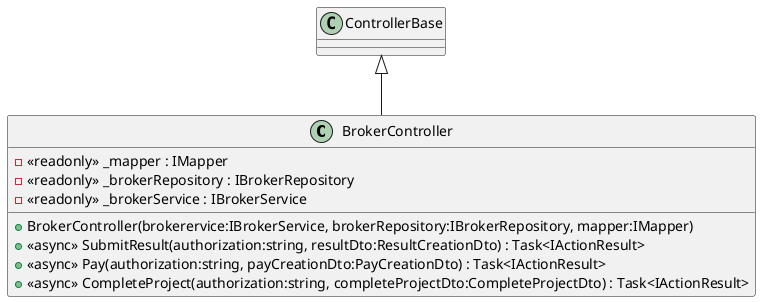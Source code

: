 @startuml
class BrokerController {
    - <<readonly>> _mapper : IMapper
    - <<readonly>> _brokerRepository : IBrokerRepository
    - <<readonly>> _brokerService : IBrokerService
    + BrokerController(brokerervice:IBrokerService, brokerRepository:IBrokerRepository, mapper:IMapper)
    + <<async>> SubmitResult(authorization:string, resultDto:ResultCreationDto) : Task<IActionResult>
    + <<async>> Pay(authorization:string, payCreationDto:PayCreationDto) : Task<IActionResult>
    + <<async>> CompleteProject(authorization:string, completeProjectDto:CompleteProjectDto) : Task<IActionResult>
}
ControllerBase <|-- BrokerController
@enduml
